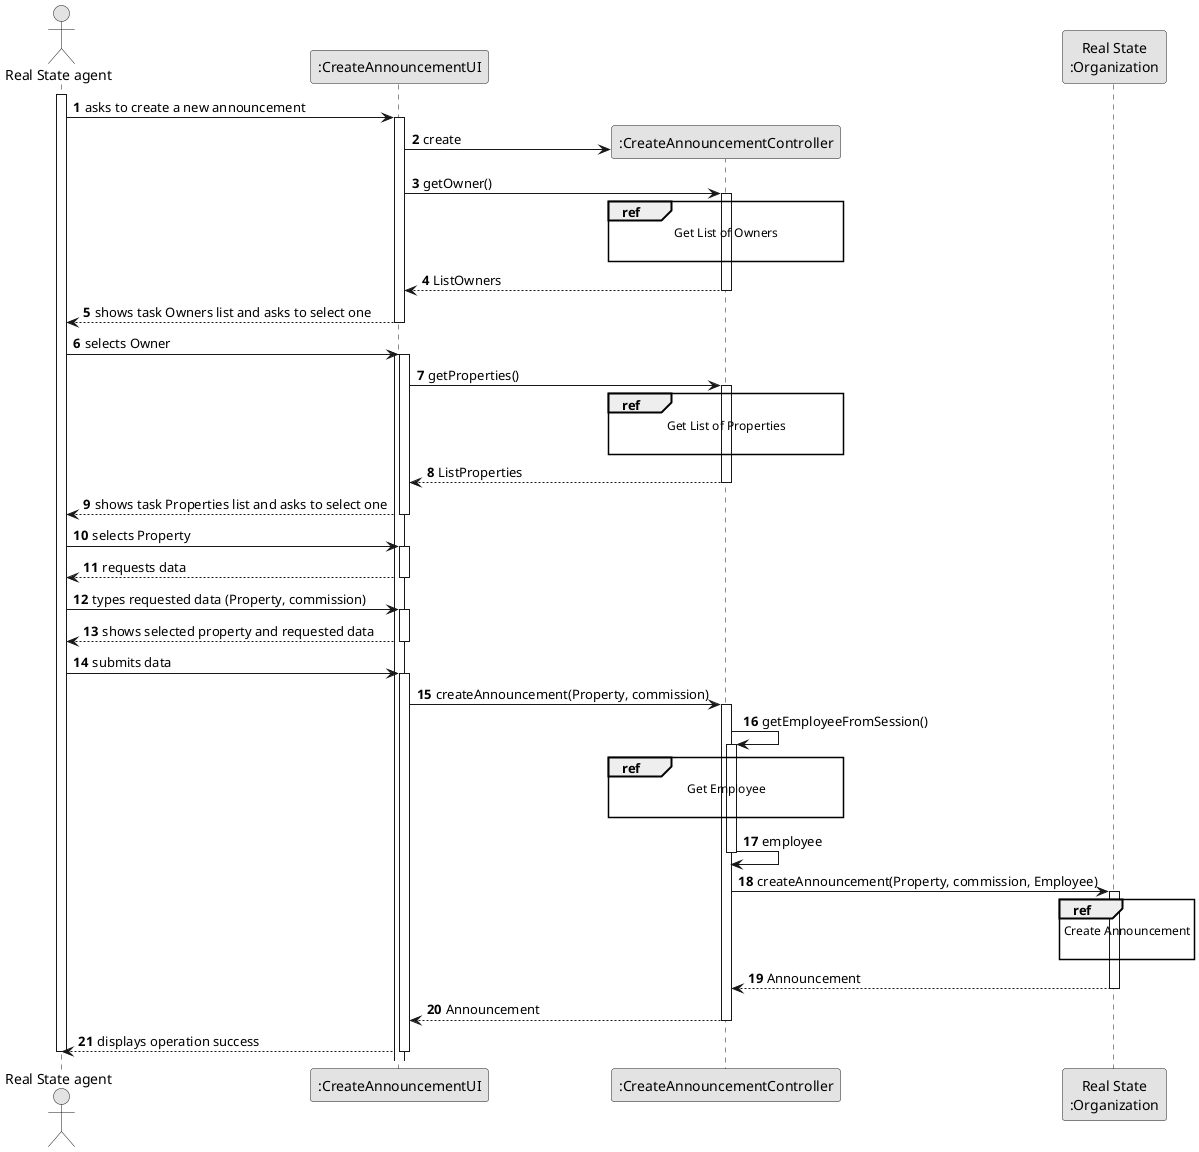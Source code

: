 @startuml
skinparam monochrome true
skinparam packageStyle rectangle
skinparam shadowing false

autonumber

'hide footbox
actor "Real State agent" as ADM
participant ":CreateAnnouncementUI" as UI
participant ":CreateAnnouncementController" as CTRL
participant "Real State\n:Organization" as ORG

activate ADM

    ADM -> UI : asks to create a new announcement

    activate UI

        UI -> CTRL** : create
        UI -> CTRL : getOwner()
        ref over CTRL
            Get List of Owners

        end ref

        activate CTRL

            CTRL --> UI : ListOwners
        deactivate CTRL

        UI --> ADM : shows task Owners list and asks to select one
    deactivate UI

    ADM -> UI : selects Owner
    activate UI

    activate UI

            UI -> CTRL : getProperties()
            ref over CTRL
                Get List of Properties

            end ref

            activate CTRL

                CTRL --> UI : ListProperties
            deactivate CTRL

            UI --> ADM : shows task Properties list and asks to select one
        deactivate UI

        ADM -> UI : selects Property
        activate UI

        UI --> ADM : requests data
    deactivate UI

    ADM -> UI : types requested data (Property, commission)
    activate UI

        UI --> ADM : shows selected property and requested data
    deactivate UI

    ADM -> UI : submits data
    activate UI

        UI -> CTRL : createAnnouncement(Property, commission)
        activate CTRL

            CTRL -> CTRL : getEmployeeFromSession()
            activate CTRL

                ref over CTRL
                    Get Employee

                end ref
                CTRL -> CTRL : employee
            deactivate CTRL

            CTRL -> ORG: createAnnouncement(Property, commission, Employee)
            activate ORG

                ref over ORG
                    Create Announcement

                end

                ORG --> CTRL : Announcement
            deactivate ORG

            CTRL --> UI: Announcement
            deactivate CTRL
            UI --> ADM: displays operation success
    deactivate UI

deactivate ADM

@enduml